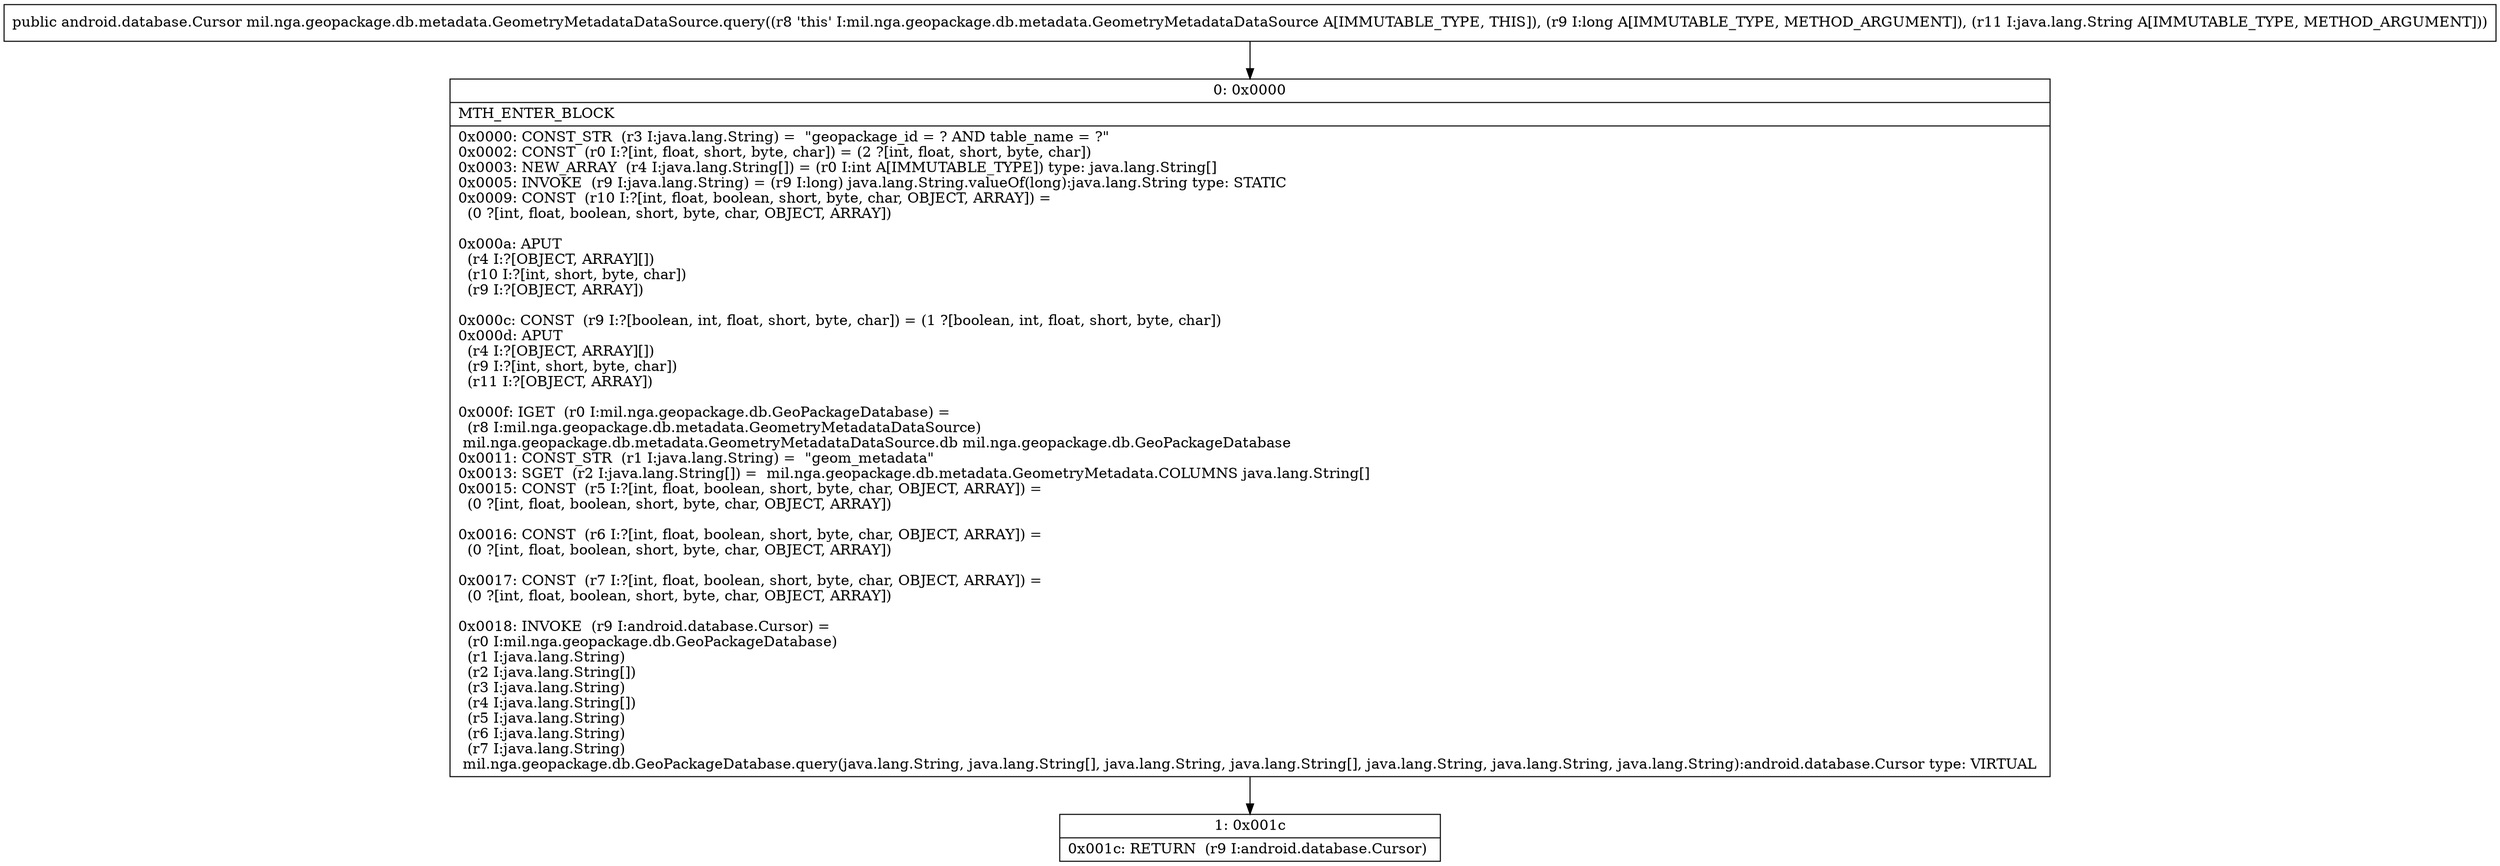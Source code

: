 digraph "CFG formil.nga.geopackage.db.metadata.GeometryMetadataDataSource.query(JLjava\/lang\/String;)Landroid\/database\/Cursor;" {
Node_0 [shape=record,label="{0\:\ 0x0000|MTH_ENTER_BLOCK\l|0x0000: CONST_STR  (r3 I:java.lang.String) =  \"geopackage_id = ? AND table_name = ?\" \l0x0002: CONST  (r0 I:?[int, float, short, byte, char]) = (2 ?[int, float, short, byte, char]) \l0x0003: NEW_ARRAY  (r4 I:java.lang.String[]) = (r0 I:int A[IMMUTABLE_TYPE]) type: java.lang.String[] \l0x0005: INVOKE  (r9 I:java.lang.String) = (r9 I:long) java.lang.String.valueOf(long):java.lang.String type: STATIC \l0x0009: CONST  (r10 I:?[int, float, boolean, short, byte, char, OBJECT, ARRAY]) = \l  (0 ?[int, float, boolean, short, byte, char, OBJECT, ARRAY])\l \l0x000a: APUT  \l  (r4 I:?[OBJECT, ARRAY][])\l  (r10 I:?[int, short, byte, char])\l  (r9 I:?[OBJECT, ARRAY])\l \l0x000c: CONST  (r9 I:?[boolean, int, float, short, byte, char]) = (1 ?[boolean, int, float, short, byte, char]) \l0x000d: APUT  \l  (r4 I:?[OBJECT, ARRAY][])\l  (r9 I:?[int, short, byte, char])\l  (r11 I:?[OBJECT, ARRAY])\l \l0x000f: IGET  (r0 I:mil.nga.geopackage.db.GeoPackageDatabase) = \l  (r8 I:mil.nga.geopackage.db.metadata.GeometryMetadataDataSource)\l mil.nga.geopackage.db.metadata.GeometryMetadataDataSource.db mil.nga.geopackage.db.GeoPackageDatabase \l0x0011: CONST_STR  (r1 I:java.lang.String) =  \"geom_metadata\" \l0x0013: SGET  (r2 I:java.lang.String[]) =  mil.nga.geopackage.db.metadata.GeometryMetadata.COLUMNS java.lang.String[] \l0x0015: CONST  (r5 I:?[int, float, boolean, short, byte, char, OBJECT, ARRAY]) = \l  (0 ?[int, float, boolean, short, byte, char, OBJECT, ARRAY])\l \l0x0016: CONST  (r6 I:?[int, float, boolean, short, byte, char, OBJECT, ARRAY]) = \l  (0 ?[int, float, boolean, short, byte, char, OBJECT, ARRAY])\l \l0x0017: CONST  (r7 I:?[int, float, boolean, short, byte, char, OBJECT, ARRAY]) = \l  (0 ?[int, float, boolean, short, byte, char, OBJECT, ARRAY])\l \l0x0018: INVOKE  (r9 I:android.database.Cursor) = \l  (r0 I:mil.nga.geopackage.db.GeoPackageDatabase)\l  (r1 I:java.lang.String)\l  (r2 I:java.lang.String[])\l  (r3 I:java.lang.String)\l  (r4 I:java.lang.String[])\l  (r5 I:java.lang.String)\l  (r6 I:java.lang.String)\l  (r7 I:java.lang.String)\l mil.nga.geopackage.db.GeoPackageDatabase.query(java.lang.String, java.lang.String[], java.lang.String, java.lang.String[], java.lang.String, java.lang.String, java.lang.String):android.database.Cursor type: VIRTUAL \l}"];
Node_1 [shape=record,label="{1\:\ 0x001c|0x001c: RETURN  (r9 I:android.database.Cursor) \l}"];
MethodNode[shape=record,label="{public android.database.Cursor mil.nga.geopackage.db.metadata.GeometryMetadataDataSource.query((r8 'this' I:mil.nga.geopackage.db.metadata.GeometryMetadataDataSource A[IMMUTABLE_TYPE, THIS]), (r9 I:long A[IMMUTABLE_TYPE, METHOD_ARGUMENT]), (r11 I:java.lang.String A[IMMUTABLE_TYPE, METHOD_ARGUMENT])) }"];
MethodNode -> Node_0;
Node_0 -> Node_1;
}

